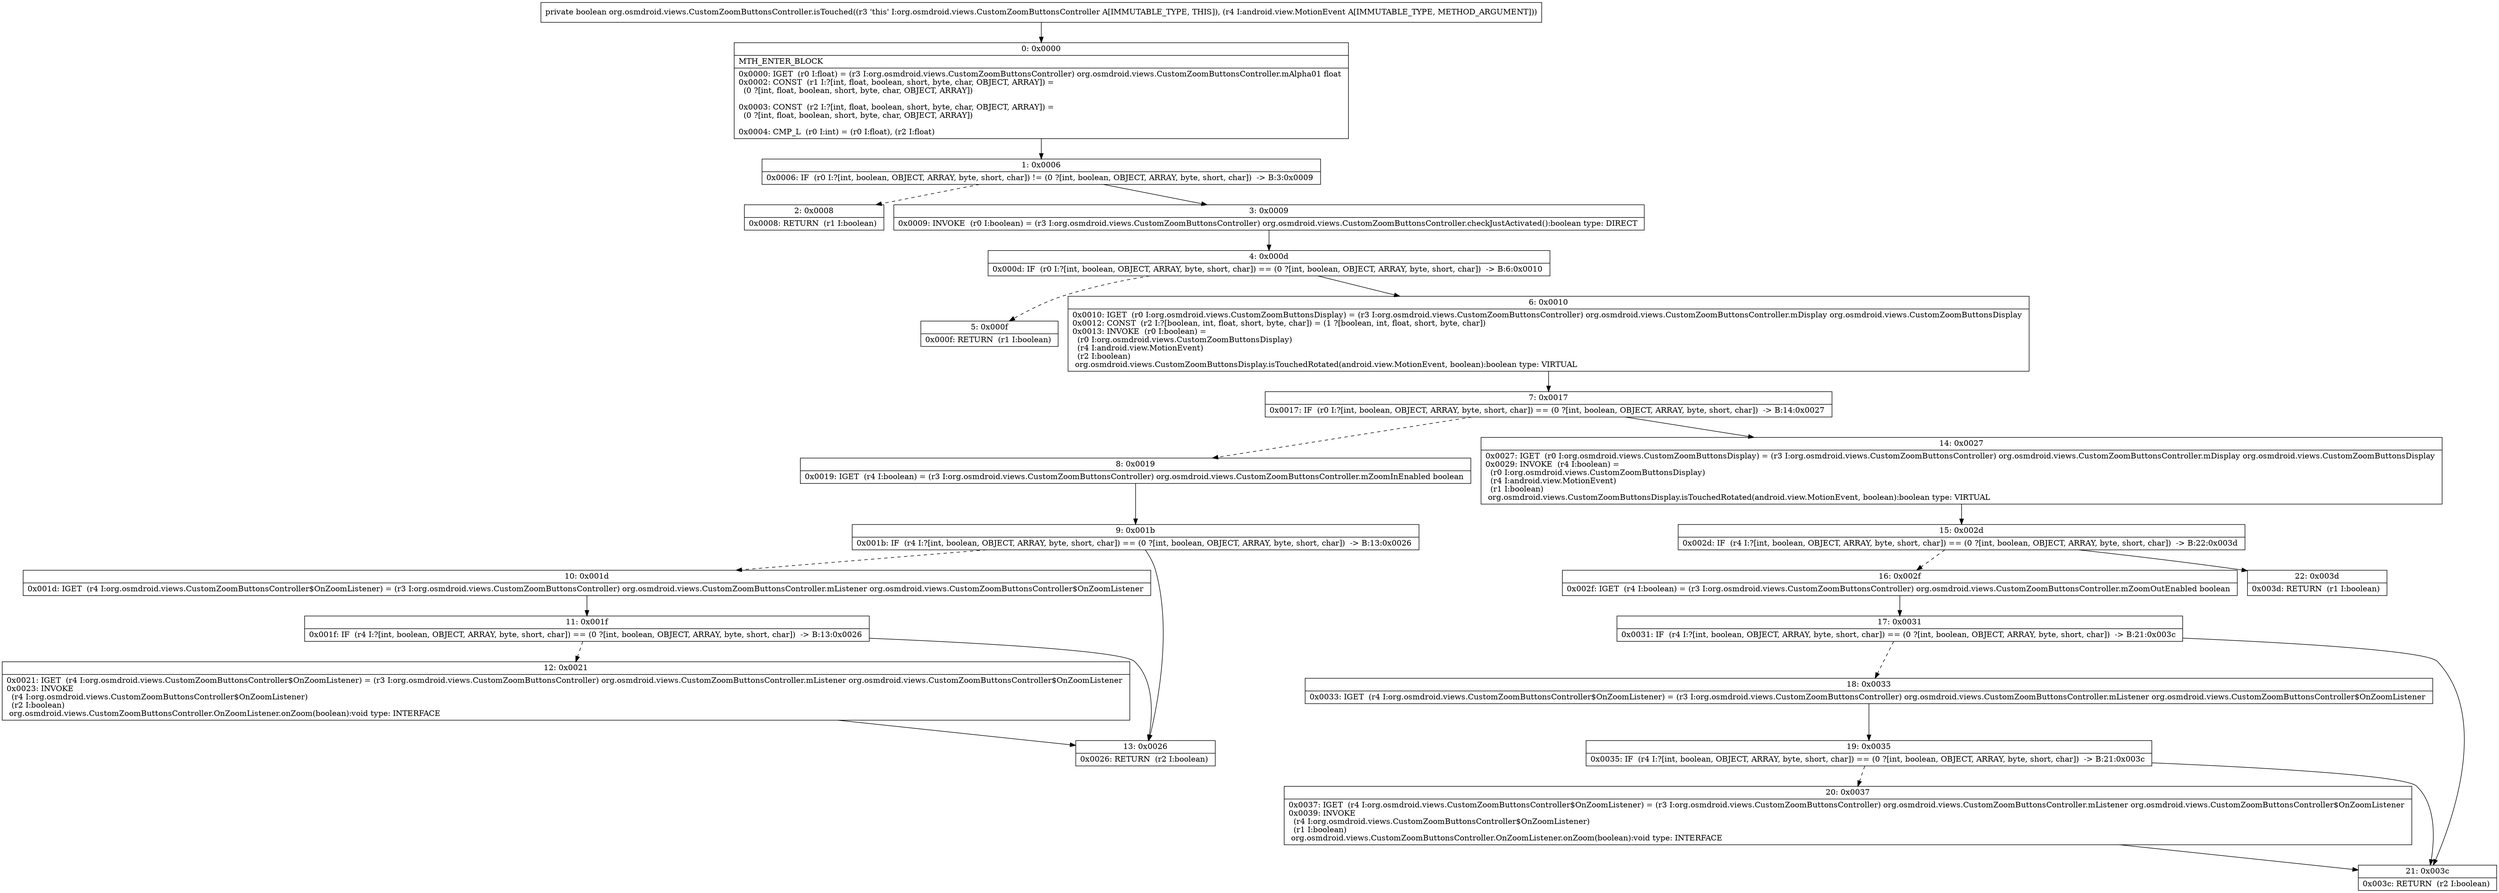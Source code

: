 digraph "CFG fororg.osmdroid.views.CustomZoomButtonsController.isTouched(Landroid\/view\/MotionEvent;)Z" {
Node_0 [shape=record,label="{0\:\ 0x0000|MTH_ENTER_BLOCK\l|0x0000: IGET  (r0 I:float) = (r3 I:org.osmdroid.views.CustomZoomButtonsController) org.osmdroid.views.CustomZoomButtonsController.mAlpha01 float \l0x0002: CONST  (r1 I:?[int, float, boolean, short, byte, char, OBJECT, ARRAY]) = \l  (0 ?[int, float, boolean, short, byte, char, OBJECT, ARRAY])\l \l0x0003: CONST  (r2 I:?[int, float, boolean, short, byte, char, OBJECT, ARRAY]) = \l  (0 ?[int, float, boolean, short, byte, char, OBJECT, ARRAY])\l \l0x0004: CMP_L  (r0 I:int) = (r0 I:float), (r2 I:float) \l}"];
Node_1 [shape=record,label="{1\:\ 0x0006|0x0006: IF  (r0 I:?[int, boolean, OBJECT, ARRAY, byte, short, char]) != (0 ?[int, boolean, OBJECT, ARRAY, byte, short, char])  \-\> B:3:0x0009 \l}"];
Node_2 [shape=record,label="{2\:\ 0x0008|0x0008: RETURN  (r1 I:boolean) \l}"];
Node_3 [shape=record,label="{3\:\ 0x0009|0x0009: INVOKE  (r0 I:boolean) = (r3 I:org.osmdroid.views.CustomZoomButtonsController) org.osmdroid.views.CustomZoomButtonsController.checkJustActivated():boolean type: DIRECT \l}"];
Node_4 [shape=record,label="{4\:\ 0x000d|0x000d: IF  (r0 I:?[int, boolean, OBJECT, ARRAY, byte, short, char]) == (0 ?[int, boolean, OBJECT, ARRAY, byte, short, char])  \-\> B:6:0x0010 \l}"];
Node_5 [shape=record,label="{5\:\ 0x000f|0x000f: RETURN  (r1 I:boolean) \l}"];
Node_6 [shape=record,label="{6\:\ 0x0010|0x0010: IGET  (r0 I:org.osmdroid.views.CustomZoomButtonsDisplay) = (r3 I:org.osmdroid.views.CustomZoomButtonsController) org.osmdroid.views.CustomZoomButtonsController.mDisplay org.osmdroid.views.CustomZoomButtonsDisplay \l0x0012: CONST  (r2 I:?[boolean, int, float, short, byte, char]) = (1 ?[boolean, int, float, short, byte, char]) \l0x0013: INVOKE  (r0 I:boolean) = \l  (r0 I:org.osmdroid.views.CustomZoomButtonsDisplay)\l  (r4 I:android.view.MotionEvent)\l  (r2 I:boolean)\l org.osmdroid.views.CustomZoomButtonsDisplay.isTouchedRotated(android.view.MotionEvent, boolean):boolean type: VIRTUAL \l}"];
Node_7 [shape=record,label="{7\:\ 0x0017|0x0017: IF  (r0 I:?[int, boolean, OBJECT, ARRAY, byte, short, char]) == (0 ?[int, boolean, OBJECT, ARRAY, byte, short, char])  \-\> B:14:0x0027 \l}"];
Node_8 [shape=record,label="{8\:\ 0x0019|0x0019: IGET  (r4 I:boolean) = (r3 I:org.osmdroid.views.CustomZoomButtonsController) org.osmdroid.views.CustomZoomButtonsController.mZoomInEnabled boolean \l}"];
Node_9 [shape=record,label="{9\:\ 0x001b|0x001b: IF  (r4 I:?[int, boolean, OBJECT, ARRAY, byte, short, char]) == (0 ?[int, boolean, OBJECT, ARRAY, byte, short, char])  \-\> B:13:0x0026 \l}"];
Node_10 [shape=record,label="{10\:\ 0x001d|0x001d: IGET  (r4 I:org.osmdroid.views.CustomZoomButtonsController$OnZoomListener) = (r3 I:org.osmdroid.views.CustomZoomButtonsController) org.osmdroid.views.CustomZoomButtonsController.mListener org.osmdroid.views.CustomZoomButtonsController$OnZoomListener \l}"];
Node_11 [shape=record,label="{11\:\ 0x001f|0x001f: IF  (r4 I:?[int, boolean, OBJECT, ARRAY, byte, short, char]) == (0 ?[int, boolean, OBJECT, ARRAY, byte, short, char])  \-\> B:13:0x0026 \l}"];
Node_12 [shape=record,label="{12\:\ 0x0021|0x0021: IGET  (r4 I:org.osmdroid.views.CustomZoomButtonsController$OnZoomListener) = (r3 I:org.osmdroid.views.CustomZoomButtonsController) org.osmdroid.views.CustomZoomButtonsController.mListener org.osmdroid.views.CustomZoomButtonsController$OnZoomListener \l0x0023: INVOKE  \l  (r4 I:org.osmdroid.views.CustomZoomButtonsController$OnZoomListener)\l  (r2 I:boolean)\l org.osmdroid.views.CustomZoomButtonsController.OnZoomListener.onZoom(boolean):void type: INTERFACE \l}"];
Node_13 [shape=record,label="{13\:\ 0x0026|0x0026: RETURN  (r2 I:boolean) \l}"];
Node_14 [shape=record,label="{14\:\ 0x0027|0x0027: IGET  (r0 I:org.osmdroid.views.CustomZoomButtonsDisplay) = (r3 I:org.osmdroid.views.CustomZoomButtonsController) org.osmdroid.views.CustomZoomButtonsController.mDisplay org.osmdroid.views.CustomZoomButtonsDisplay \l0x0029: INVOKE  (r4 I:boolean) = \l  (r0 I:org.osmdroid.views.CustomZoomButtonsDisplay)\l  (r4 I:android.view.MotionEvent)\l  (r1 I:boolean)\l org.osmdroid.views.CustomZoomButtonsDisplay.isTouchedRotated(android.view.MotionEvent, boolean):boolean type: VIRTUAL \l}"];
Node_15 [shape=record,label="{15\:\ 0x002d|0x002d: IF  (r4 I:?[int, boolean, OBJECT, ARRAY, byte, short, char]) == (0 ?[int, boolean, OBJECT, ARRAY, byte, short, char])  \-\> B:22:0x003d \l}"];
Node_16 [shape=record,label="{16\:\ 0x002f|0x002f: IGET  (r4 I:boolean) = (r3 I:org.osmdroid.views.CustomZoomButtonsController) org.osmdroid.views.CustomZoomButtonsController.mZoomOutEnabled boolean \l}"];
Node_17 [shape=record,label="{17\:\ 0x0031|0x0031: IF  (r4 I:?[int, boolean, OBJECT, ARRAY, byte, short, char]) == (0 ?[int, boolean, OBJECT, ARRAY, byte, short, char])  \-\> B:21:0x003c \l}"];
Node_18 [shape=record,label="{18\:\ 0x0033|0x0033: IGET  (r4 I:org.osmdroid.views.CustomZoomButtonsController$OnZoomListener) = (r3 I:org.osmdroid.views.CustomZoomButtonsController) org.osmdroid.views.CustomZoomButtonsController.mListener org.osmdroid.views.CustomZoomButtonsController$OnZoomListener \l}"];
Node_19 [shape=record,label="{19\:\ 0x0035|0x0035: IF  (r4 I:?[int, boolean, OBJECT, ARRAY, byte, short, char]) == (0 ?[int, boolean, OBJECT, ARRAY, byte, short, char])  \-\> B:21:0x003c \l}"];
Node_20 [shape=record,label="{20\:\ 0x0037|0x0037: IGET  (r4 I:org.osmdroid.views.CustomZoomButtonsController$OnZoomListener) = (r3 I:org.osmdroid.views.CustomZoomButtonsController) org.osmdroid.views.CustomZoomButtonsController.mListener org.osmdroid.views.CustomZoomButtonsController$OnZoomListener \l0x0039: INVOKE  \l  (r4 I:org.osmdroid.views.CustomZoomButtonsController$OnZoomListener)\l  (r1 I:boolean)\l org.osmdroid.views.CustomZoomButtonsController.OnZoomListener.onZoom(boolean):void type: INTERFACE \l}"];
Node_21 [shape=record,label="{21\:\ 0x003c|0x003c: RETURN  (r2 I:boolean) \l}"];
Node_22 [shape=record,label="{22\:\ 0x003d|0x003d: RETURN  (r1 I:boolean) \l}"];
MethodNode[shape=record,label="{private boolean org.osmdroid.views.CustomZoomButtonsController.isTouched((r3 'this' I:org.osmdroid.views.CustomZoomButtonsController A[IMMUTABLE_TYPE, THIS]), (r4 I:android.view.MotionEvent A[IMMUTABLE_TYPE, METHOD_ARGUMENT])) }"];
MethodNode -> Node_0;
Node_0 -> Node_1;
Node_1 -> Node_2[style=dashed];
Node_1 -> Node_3;
Node_3 -> Node_4;
Node_4 -> Node_5[style=dashed];
Node_4 -> Node_6;
Node_6 -> Node_7;
Node_7 -> Node_8[style=dashed];
Node_7 -> Node_14;
Node_8 -> Node_9;
Node_9 -> Node_10[style=dashed];
Node_9 -> Node_13;
Node_10 -> Node_11;
Node_11 -> Node_12[style=dashed];
Node_11 -> Node_13;
Node_12 -> Node_13;
Node_14 -> Node_15;
Node_15 -> Node_16[style=dashed];
Node_15 -> Node_22;
Node_16 -> Node_17;
Node_17 -> Node_18[style=dashed];
Node_17 -> Node_21;
Node_18 -> Node_19;
Node_19 -> Node_20[style=dashed];
Node_19 -> Node_21;
Node_20 -> Node_21;
}


